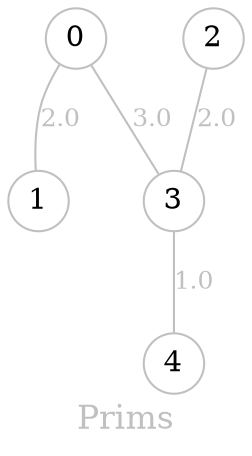 graph Prims {
	graph [bgcolor="#ffffff00" fontcolor=grey fontsize=16 label=Prims overlap=false]
	node [color=grey fixedsize=true fontsize=14 shape=circle style=filled width=0.4]
	edge [arrowsize=0.7 color=grey fontcolor=grey fontsize=12]
	node [fillcolor="#ffffff"]
	0
	node [fillcolor="#ffffff"]
	1
	node [fillcolor="#ffffff"]
	2
	node [fillcolor="#ffffff"]
	3
	node [fillcolor="#ffffff"]
	4
	0 -- 1 [label=2.0]
	0 -- 3 [label=3.0]
	2 -- 3 [label=2.0]
	3 -- 4 [label=1.0]
}

